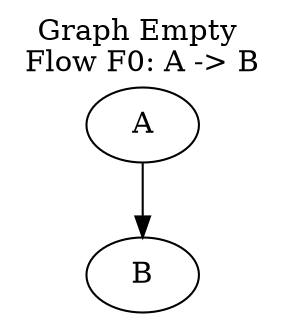 // Course CS2820 Authentication Tag: tLLmtxnPY8e4kAlUWVjtQmagcsk+XjN3tvAwwDX2WAI4mfCzP1tFa3kAhFUQ7hb2HBInl0lWcsRo66hBvLdeDKr0HgP/ux1IKOKoqrUYPn4=
strict digraph Empty {
    A  -> B; 
labelloc  =  "t" 
label = <Graph Empty <br/>
Flow F0: A -&#62; B<br/>
>
} 
